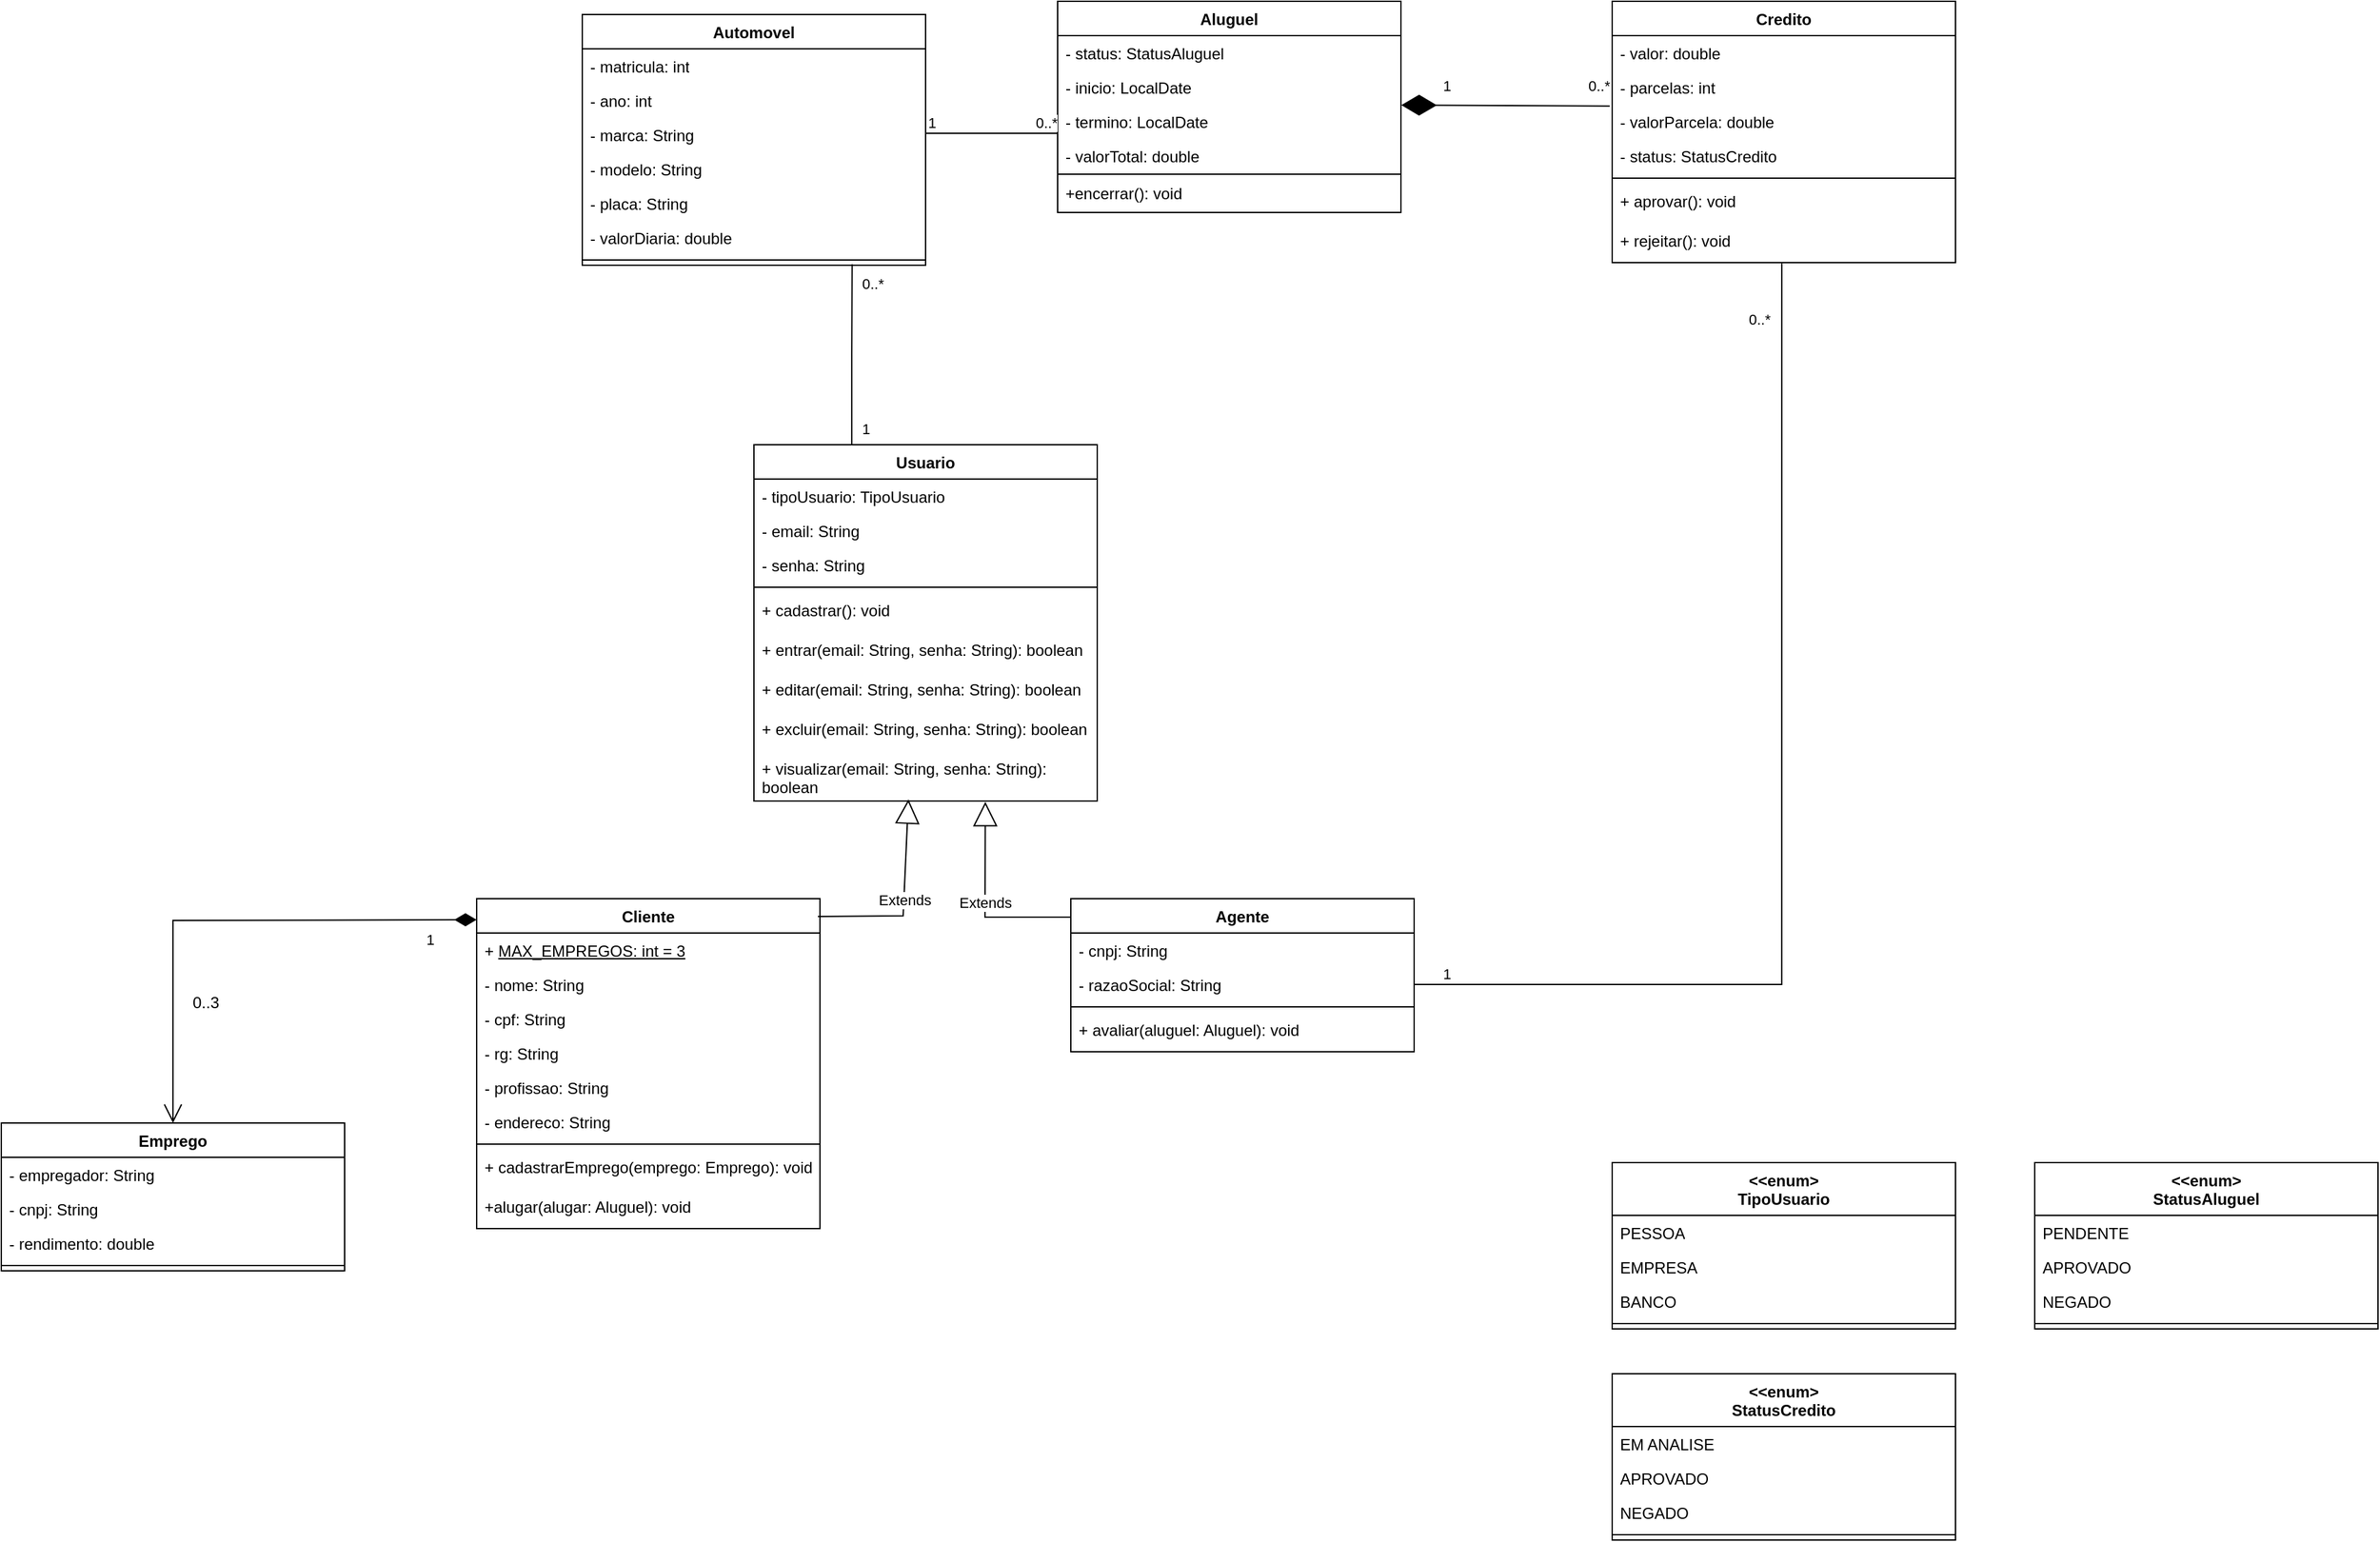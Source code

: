 <mxfile version="28.2.0">
  <diagram id="C5RBs43oDa-KdzZeNtuy" name="Page-1">
    <mxGraphModel dx="1985" dy="1245" grid="1" gridSize="10" guides="1" tooltips="1" connect="1" arrows="1" fold="1" page="0" pageScale="1" pageWidth="827" pageHeight="1169" math="0" shadow="0">
      <root>
        <mxCell id="WIyWlLk6GJQsqaUBKTNV-0" />
        <mxCell id="WIyWlLk6GJQsqaUBKTNV-1" parent="WIyWlLk6GJQsqaUBKTNV-0" />
        <mxCell id="J917TRUZJGlvlT8n1hcz-7" value="Cliente" style="swimlane;fontStyle=1;align=center;verticalAlign=top;childLayout=stackLayout;horizontal=1;startSize=26;horizontalStack=0;resizeParent=1;resizeParentMax=0;resizeLast=0;collapsible=1;marginBottom=0;whiteSpace=wrap;html=1;" parent="WIyWlLk6GJQsqaUBKTNV-1" vertex="1">
          <mxGeometry x="-20" y="560" width="260" height="250" as="geometry" />
        </mxCell>
        <mxCell id="J917TRUZJGlvlT8n1hcz-8" value="+&amp;nbsp;&lt;u&gt;MAX_EMPREGOS: int = 3&lt;/u&gt;&amp;nbsp;" style="text;strokeColor=none;fillColor=none;align=left;verticalAlign=top;spacingLeft=4;spacingRight=4;overflow=hidden;rotatable=0;points=[[0,0.5],[1,0.5]];portConstraint=eastwest;whiteSpace=wrap;html=1;" parent="J917TRUZJGlvlT8n1hcz-7" vertex="1">
          <mxGeometry y="26" width="260" height="26" as="geometry" />
        </mxCell>
        <mxCell id="J917TRUZJGlvlT8n1hcz-12" value="- nome: String" style="text;strokeColor=none;fillColor=none;align=left;verticalAlign=top;spacingLeft=4;spacingRight=4;overflow=hidden;rotatable=0;points=[[0,0.5],[1,0.5]];portConstraint=eastwest;whiteSpace=wrap;html=1;" parent="J917TRUZJGlvlT8n1hcz-7" vertex="1">
          <mxGeometry y="52" width="260" height="26" as="geometry" />
        </mxCell>
        <mxCell id="J917TRUZJGlvlT8n1hcz-15" value="- cpf: String&lt;div&gt;&lt;br&gt;&lt;/div&gt;" style="text;strokeColor=none;fillColor=none;align=left;verticalAlign=top;spacingLeft=4;spacingRight=4;overflow=hidden;rotatable=0;points=[[0,0.5],[1,0.5]];portConstraint=eastwest;whiteSpace=wrap;html=1;" parent="J917TRUZJGlvlT8n1hcz-7" vertex="1">
          <mxGeometry y="78" width="260" height="26" as="geometry" />
        </mxCell>
        <mxCell id="J917TRUZJGlvlT8n1hcz-14" value="- rg: String&lt;div&gt;&lt;br&gt;&lt;/div&gt;" style="text;strokeColor=none;fillColor=none;align=left;verticalAlign=top;spacingLeft=4;spacingRight=4;overflow=hidden;rotatable=0;points=[[0,0.5],[1,0.5]];portConstraint=eastwest;whiteSpace=wrap;html=1;" parent="J917TRUZJGlvlT8n1hcz-7" vertex="1">
          <mxGeometry y="104" width="260" height="26" as="geometry" />
        </mxCell>
        <mxCell id="J917TRUZJGlvlT8n1hcz-16" value="&lt;div&gt;- profissao: String&lt;/div&gt;" style="text;strokeColor=none;fillColor=none;align=left;verticalAlign=top;spacingLeft=4;spacingRight=4;overflow=hidden;rotatable=0;points=[[0,0.5],[1,0.5]];portConstraint=eastwest;whiteSpace=wrap;html=1;" parent="J917TRUZJGlvlT8n1hcz-7" vertex="1">
          <mxGeometry y="130" width="260" height="26" as="geometry" />
        </mxCell>
        <mxCell id="J917TRUZJGlvlT8n1hcz-17" value="&lt;div&gt;- endereco: String&lt;/div&gt;" style="text;strokeColor=none;fillColor=none;align=left;verticalAlign=top;spacingLeft=4;spacingRight=4;overflow=hidden;rotatable=0;points=[[0,0.5],[1,0.5]];portConstraint=eastwest;whiteSpace=wrap;html=1;" parent="J917TRUZJGlvlT8n1hcz-7" vertex="1">
          <mxGeometry y="156" width="260" height="26" as="geometry" />
        </mxCell>
        <mxCell id="J917TRUZJGlvlT8n1hcz-9" value="" style="line;strokeWidth=1;fillColor=none;align=left;verticalAlign=middle;spacingTop=-1;spacingLeft=3;spacingRight=3;rotatable=0;labelPosition=right;points=[];portConstraint=eastwest;strokeColor=inherit;" parent="J917TRUZJGlvlT8n1hcz-7" vertex="1">
          <mxGeometry y="182" width="260" height="8" as="geometry" />
        </mxCell>
        <mxCell id="J917TRUZJGlvlT8n1hcz-10" value="+ cadastrarEmprego(emprego: Emprego): void" style="text;strokeColor=none;fillColor=none;align=left;verticalAlign=top;spacingLeft=4;spacingRight=4;overflow=hidden;rotatable=0;points=[[0,0.5],[1,0.5]];portConstraint=eastwest;whiteSpace=wrap;html=1;" parent="J917TRUZJGlvlT8n1hcz-7" vertex="1">
          <mxGeometry y="190" width="260" height="30" as="geometry" />
        </mxCell>
        <mxCell id="J917TRUZJGlvlT8n1hcz-18" value="+alugar(alugar: Aluguel): void" style="text;strokeColor=none;fillColor=none;align=left;verticalAlign=top;spacingLeft=4;spacingRight=4;overflow=hidden;rotatable=0;points=[[0,0.5],[1,0.5]];portConstraint=eastwest;whiteSpace=wrap;html=1;" parent="J917TRUZJGlvlT8n1hcz-7" vertex="1">
          <mxGeometry y="220" width="260" height="30" as="geometry" />
        </mxCell>
        <mxCell id="J917TRUZJGlvlT8n1hcz-19" value="Agente" style="swimlane;fontStyle=1;align=center;verticalAlign=top;childLayout=stackLayout;horizontal=1;startSize=26;horizontalStack=0;resizeParent=1;resizeParentMax=0;resizeLast=0;collapsible=1;marginBottom=0;whiteSpace=wrap;html=1;" parent="WIyWlLk6GJQsqaUBKTNV-1" vertex="1">
          <mxGeometry x="430" y="560" width="260" height="116" as="geometry" />
        </mxCell>
        <mxCell id="J917TRUZJGlvlT8n1hcz-20" value="- cnpj: String" style="text;strokeColor=none;fillColor=none;align=left;verticalAlign=top;spacingLeft=4;spacingRight=4;overflow=hidden;rotatable=0;points=[[0,0.5],[1,0.5]];portConstraint=eastwest;whiteSpace=wrap;html=1;" parent="J917TRUZJGlvlT8n1hcz-19" vertex="1">
          <mxGeometry y="26" width="260" height="26" as="geometry" />
        </mxCell>
        <mxCell id="J917TRUZJGlvlT8n1hcz-21" value="- razaoSocial: String" style="text;strokeColor=none;fillColor=none;align=left;verticalAlign=top;spacingLeft=4;spacingRight=4;overflow=hidden;rotatable=0;points=[[0,0.5],[1,0.5]];portConstraint=eastwest;whiteSpace=wrap;html=1;" parent="J917TRUZJGlvlT8n1hcz-19" vertex="1">
          <mxGeometry y="52" width="260" height="26" as="geometry" />
        </mxCell>
        <mxCell id="J917TRUZJGlvlT8n1hcz-26" value="" style="line;strokeWidth=1;fillColor=none;align=left;verticalAlign=middle;spacingTop=-1;spacingLeft=3;spacingRight=3;rotatable=0;labelPosition=right;points=[];portConstraint=eastwest;strokeColor=inherit;" parent="J917TRUZJGlvlT8n1hcz-19" vertex="1">
          <mxGeometry y="78" width="260" height="8" as="geometry" />
        </mxCell>
        <mxCell id="J917TRUZJGlvlT8n1hcz-28" value="+ avaliar(aluguel: Aluguel): void" style="text;strokeColor=none;fillColor=none;align=left;verticalAlign=top;spacingLeft=4;spacingRight=4;overflow=hidden;rotatable=0;points=[[0,0.5],[1,0.5]];portConstraint=eastwest;whiteSpace=wrap;html=1;" parent="J917TRUZJGlvlT8n1hcz-19" vertex="1">
          <mxGeometry y="86" width="260" height="30" as="geometry" />
        </mxCell>
        <mxCell id="J917TRUZJGlvlT8n1hcz-29" value="Usuario" style="swimlane;fontStyle=1;align=center;verticalAlign=top;childLayout=stackLayout;horizontal=1;startSize=26;horizontalStack=0;resizeParent=1;resizeParentMax=0;resizeLast=0;collapsible=1;marginBottom=0;whiteSpace=wrap;html=1;" parent="WIyWlLk6GJQsqaUBKTNV-1" vertex="1">
          <mxGeometry x="190" y="216" width="260" height="270" as="geometry" />
        </mxCell>
        <mxCell id="J917TRUZJGlvlT8n1hcz-37" value="- tipoUsuario: TipoUsuario" style="text;strokeColor=none;fillColor=none;align=left;verticalAlign=top;spacingLeft=4;spacingRight=4;overflow=hidden;rotatable=0;points=[[0,0.5],[1,0.5]];portConstraint=eastwest;whiteSpace=wrap;html=1;" parent="J917TRUZJGlvlT8n1hcz-29" vertex="1">
          <mxGeometry y="26" width="260" height="26" as="geometry" />
        </mxCell>
        <mxCell id="J917TRUZJGlvlT8n1hcz-30" value="- email: String" style="text;strokeColor=none;fillColor=none;align=left;verticalAlign=top;spacingLeft=4;spacingRight=4;overflow=hidden;rotatable=0;points=[[0,0.5],[1,0.5]];portConstraint=eastwest;whiteSpace=wrap;html=1;" parent="J917TRUZJGlvlT8n1hcz-29" vertex="1">
          <mxGeometry y="52" width="260" height="26" as="geometry" />
        </mxCell>
        <mxCell id="J917TRUZJGlvlT8n1hcz-31" value="- senha: String" style="text;strokeColor=none;fillColor=none;align=left;verticalAlign=top;spacingLeft=4;spacingRight=4;overflow=hidden;rotatable=0;points=[[0,0.5],[1,0.5]];portConstraint=eastwest;whiteSpace=wrap;html=1;" parent="J917TRUZJGlvlT8n1hcz-29" vertex="1">
          <mxGeometry y="78" width="260" height="26" as="geometry" />
        </mxCell>
        <mxCell id="J917TRUZJGlvlT8n1hcz-32" value="" style="line;strokeWidth=1;fillColor=none;align=left;verticalAlign=middle;spacingTop=-1;spacingLeft=3;spacingRight=3;rotatable=0;labelPosition=right;points=[];portConstraint=eastwest;strokeColor=inherit;" parent="J917TRUZJGlvlT8n1hcz-29" vertex="1">
          <mxGeometry y="104" width="260" height="8" as="geometry" />
        </mxCell>
        <mxCell id="J917TRUZJGlvlT8n1hcz-33" value="+ cadastrar(): void" style="text;strokeColor=none;fillColor=none;align=left;verticalAlign=top;spacingLeft=4;spacingRight=4;overflow=hidden;rotatable=0;points=[[0,0.5],[1,0.5]];portConstraint=eastwest;whiteSpace=wrap;html=1;" parent="J917TRUZJGlvlT8n1hcz-29" vertex="1">
          <mxGeometry y="112" width="260" height="30" as="geometry" />
        </mxCell>
        <mxCell id="J917TRUZJGlvlT8n1hcz-34" value="+ entrar(email: String, senha: String): boolean" style="text;strokeColor=none;fillColor=none;align=left;verticalAlign=top;spacingLeft=4;spacingRight=4;overflow=hidden;rotatable=0;points=[[0,0.5],[1,0.5]];portConstraint=eastwest;whiteSpace=wrap;html=1;" parent="J917TRUZJGlvlT8n1hcz-29" vertex="1">
          <mxGeometry y="142" width="260" height="30" as="geometry" />
        </mxCell>
        <mxCell id="J917TRUZJGlvlT8n1hcz-35" value="+ editar(email: String, senha: String): boolean" style="text;strokeColor=none;fillColor=none;align=left;verticalAlign=top;spacingLeft=4;spacingRight=4;overflow=hidden;rotatable=0;points=[[0,0.5],[1,0.5]];portConstraint=eastwest;whiteSpace=wrap;html=1;" parent="J917TRUZJGlvlT8n1hcz-29" vertex="1">
          <mxGeometry y="172" width="260" height="30" as="geometry" />
        </mxCell>
        <mxCell id="J917TRUZJGlvlT8n1hcz-36" value="+ excluir(email: String, senha: String): boolean" style="text;strokeColor=none;fillColor=none;align=left;verticalAlign=top;spacingLeft=4;spacingRight=4;overflow=hidden;rotatable=0;points=[[0,0.5],[1,0.5]];portConstraint=eastwest;whiteSpace=wrap;html=1;" parent="J917TRUZJGlvlT8n1hcz-29" vertex="1">
          <mxGeometry y="202" width="260" height="30" as="geometry" />
        </mxCell>
        <mxCell id="_F4TrZhVTKhHIv8DCgee-0" value="+ visualizar(email: String, senha: String): boolean" style="text;strokeColor=none;fillColor=none;align=left;verticalAlign=top;spacingLeft=4;spacingRight=4;overflow=hidden;rotatable=0;points=[[0,0.5],[1,0.5]];portConstraint=eastwest;whiteSpace=wrap;html=1;" vertex="1" parent="J917TRUZJGlvlT8n1hcz-29">
          <mxGeometry y="232" width="260" height="38" as="geometry" />
        </mxCell>
        <mxCell id="J917TRUZJGlvlT8n1hcz-42" value="Extends" style="endArrow=block;endSize=16;endFill=0;html=1;rounded=0;exitX=0.994;exitY=0.054;exitDx=0;exitDy=0;exitPerimeter=0;entryX=0.45;entryY=0.967;entryDx=0;entryDy=0;entryPerimeter=0;" parent="WIyWlLk6GJQsqaUBKTNV-1" source="J917TRUZJGlvlT8n1hcz-7" target="_F4TrZhVTKhHIv8DCgee-0" edge="1">
          <mxGeometry width="160" relative="1" as="geometry">
            <mxPoint x="270" y="573" as="sourcePoint" />
            <mxPoint x="327" y="482" as="targetPoint" />
            <Array as="points">
              <mxPoint x="303" y="573" />
            </Array>
          </mxGeometry>
        </mxCell>
        <mxCell id="TyT2-t7BG9ULUlAxS6Ha-0" value="Emprego" style="swimlane;fontStyle=1;align=center;verticalAlign=top;childLayout=stackLayout;horizontal=1;startSize=26;horizontalStack=0;resizeParent=1;resizeParentMax=0;resizeLast=0;collapsible=1;marginBottom=0;whiteSpace=wrap;html=1;" parent="WIyWlLk6GJQsqaUBKTNV-1" vertex="1">
          <mxGeometry x="-380" y="730" width="260" height="112" as="geometry" />
        </mxCell>
        <mxCell id="TyT2-t7BG9ULUlAxS6Ha-2" value="- empregador: String" style="text;strokeColor=none;fillColor=none;align=left;verticalAlign=top;spacingLeft=4;spacingRight=4;overflow=hidden;rotatable=0;points=[[0,0.5],[1,0.5]];portConstraint=eastwest;whiteSpace=wrap;html=1;" parent="TyT2-t7BG9ULUlAxS6Ha-0" vertex="1">
          <mxGeometry y="26" width="260" height="26" as="geometry" />
        </mxCell>
        <mxCell id="TyT2-t7BG9ULUlAxS6Ha-3" value="&lt;div&gt;- cnpj: String&lt;/div&gt;" style="text;strokeColor=none;fillColor=none;align=left;verticalAlign=top;spacingLeft=4;spacingRight=4;overflow=hidden;rotatable=0;points=[[0,0.5],[1,0.5]];portConstraint=eastwest;whiteSpace=wrap;html=1;" parent="TyT2-t7BG9ULUlAxS6Ha-0" vertex="1">
          <mxGeometry y="52" width="260" height="26" as="geometry" />
        </mxCell>
        <mxCell id="TyT2-t7BG9ULUlAxS6Ha-69" value="&lt;div&gt;- rendimento: double&lt;/div&gt;" style="text;strokeColor=none;fillColor=none;align=left;verticalAlign=top;spacingLeft=4;spacingRight=4;overflow=hidden;rotatable=0;points=[[0,0.5],[1,0.5]];portConstraint=eastwest;whiteSpace=wrap;html=1;" parent="TyT2-t7BG9ULUlAxS6Ha-0" vertex="1">
          <mxGeometry y="78" width="260" height="26" as="geometry" />
        </mxCell>
        <mxCell id="TyT2-t7BG9ULUlAxS6Ha-7" value="" style="line;strokeWidth=1;fillColor=none;align=left;verticalAlign=middle;spacingTop=-1;spacingLeft=3;spacingRight=3;rotatable=0;labelPosition=right;points=[];portConstraint=eastwest;strokeColor=inherit;" parent="TyT2-t7BG9ULUlAxS6Ha-0" vertex="1">
          <mxGeometry y="104" width="260" height="8" as="geometry" />
        </mxCell>
        <mxCell id="TyT2-t7BG9ULUlAxS6Ha-10" value="1" style="endArrow=open;html=1;endSize=12;startArrow=diamondThin;startSize=14;startFill=1;edgeStyle=orthogonalEdgeStyle;align=left;verticalAlign=bottom;rounded=0;entryX=0.5;entryY=0;entryDx=0;entryDy=0;" parent="WIyWlLk6GJQsqaUBKTNV-1" target="TyT2-t7BG9ULUlAxS6Ha-0" edge="1">
          <mxGeometry x="-0.791" y="24" relative="1" as="geometry">
            <mxPoint x="-20" y="576" as="sourcePoint" />
            <mxPoint x="-160" y="610" as="targetPoint" />
            <mxPoint as="offset" />
          </mxGeometry>
        </mxCell>
        <mxCell id="TyT2-t7BG9ULUlAxS6Ha-13" value="0..3" style="text;html=1;align=center;verticalAlign=middle;whiteSpace=wrap;rounded=0;" parent="WIyWlLk6GJQsqaUBKTNV-1" vertex="1">
          <mxGeometry x="-240" y="627" width="30" height="23" as="geometry" />
        </mxCell>
        <mxCell id="TyT2-t7BG9ULUlAxS6Ha-14" value="Automovel" style="swimlane;fontStyle=1;align=center;verticalAlign=top;childLayout=stackLayout;horizontal=1;startSize=26;horizontalStack=0;resizeParent=1;resizeParentMax=0;resizeLast=0;collapsible=1;marginBottom=0;whiteSpace=wrap;html=1;" parent="WIyWlLk6GJQsqaUBKTNV-1" vertex="1">
          <mxGeometry x="60" y="-110" width="260" height="190" as="geometry" />
        </mxCell>
        <mxCell id="TyT2-t7BG9ULUlAxS6Ha-15" value="- matricula: int" style="text;strokeColor=none;fillColor=none;align=left;verticalAlign=top;spacingLeft=4;spacingRight=4;overflow=hidden;rotatable=0;points=[[0,0.5],[1,0.5]];portConstraint=eastwest;whiteSpace=wrap;html=1;" parent="TyT2-t7BG9ULUlAxS6Ha-14" vertex="1">
          <mxGeometry y="26" width="260" height="26" as="geometry" />
        </mxCell>
        <mxCell id="TyT2-t7BG9ULUlAxS6Ha-16" value="- ano: int" style="text;strokeColor=none;fillColor=none;align=left;verticalAlign=top;spacingLeft=4;spacingRight=4;overflow=hidden;rotatable=0;points=[[0,0.5],[1,0.5]];portConstraint=eastwest;whiteSpace=wrap;html=1;" parent="TyT2-t7BG9ULUlAxS6Ha-14" vertex="1">
          <mxGeometry y="52" width="260" height="26" as="geometry" />
        </mxCell>
        <mxCell id="TyT2-t7BG9ULUlAxS6Ha-17" value="- marca: String&lt;div&gt;&lt;br&gt;&lt;/div&gt;" style="text;strokeColor=none;fillColor=none;align=left;verticalAlign=top;spacingLeft=4;spacingRight=4;overflow=hidden;rotatable=0;points=[[0,0.5],[1,0.5]];portConstraint=eastwest;whiteSpace=wrap;html=1;" parent="TyT2-t7BG9ULUlAxS6Ha-14" vertex="1">
          <mxGeometry y="78" width="260" height="26" as="geometry" />
        </mxCell>
        <mxCell id="TyT2-t7BG9ULUlAxS6Ha-18" value="- modelo: String&lt;div&gt;&lt;br&gt;&lt;/div&gt;" style="text;strokeColor=none;fillColor=none;align=left;verticalAlign=top;spacingLeft=4;spacingRight=4;overflow=hidden;rotatable=0;points=[[0,0.5],[1,0.5]];portConstraint=eastwest;whiteSpace=wrap;html=1;" parent="TyT2-t7BG9ULUlAxS6Ha-14" vertex="1">
          <mxGeometry y="104" width="260" height="26" as="geometry" />
        </mxCell>
        <mxCell id="TyT2-t7BG9ULUlAxS6Ha-19" value="&lt;div&gt;- placa: String&lt;/div&gt;" style="text;strokeColor=none;fillColor=none;align=left;verticalAlign=top;spacingLeft=4;spacingRight=4;overflow=hidden;rotatable=0;points=[[0,0.5],[1,0.5]];portConstraint=eastwest;whiteSpace=wrap;html=1;" parent="TyT2-t7BG9ULUlAxS6Ha-14" vertex="1">
          <mxGeometry y="130" width="260" height="26" as="geometry" />
        </mxCell>
        <mxCell id="TyT2-t7BG9ULUlAxS6Ha-20" value="&lt;div&gt;- valorDiaria: double&lt;/div&gt;" style="text;strokeColor=none;fillColor=none;align=left;verticalAlign=top;spacingLeft=4;spacingRight=4;overflow=hidden;rotatable=0;points=[[0,0.5],[1,0.5]];portConstraint=eastwest;whiteSpace=wrap;html=1;" parent="TyT2-t7BG9ULUlAxS6Ha-14" vertex="1">
          <mxGeometry y="156" width="260" height="26" as="geometry" />
        </mxCell>
        <mxCell id="TyT2-t7BG9ULUlAxS6Ha-21" value="" style="line;strokeWidth=1;fillColor=none;align=left;verticalAlign=middle;spacingTop=-1;spacingLeft=3;spacingRight=3;rotatable=0;labelPosition=right;points=[];portConstraint=eastwest;strokeColor=inherit;" parent="TyT2-t7BG9ULUlAxS6Ha-14" vertex="1">
          <mxGeometry y="182" width="260" height="8" as="geometry" />
        </mxCell>
        <mxCell id="TyT2-t7BG9ULUlAxS6Ha-24" value="&amp;lt;&amp;lt;enum&amp;gt;&lt;div&gt;&lt;span style=&quot;background-color: transparent; color: light-dark(rgb(0, 0, 0), rgb(255, 255, 255));&quot;&gt;TipoUsuario&lt;/span&gt;&lt;/div&gt;" style="swimlane;fontStyle=1;align=center;verticalAlign=top;childLayout=stackLayout;horizontal=1;startSize=40;horizontalStack=0;resizeParent=1;resizeParentMax=0;resizeLast=0;collapsible=1;marginBottom=0;whiteSpace=wrap;html=1;" parent="WIyWlLk6GJQsqaUBKTNV-1" vertex="1">
          <mxGeometry x="840" y="760" width="260" height="126" as="geometry" />
        </mxCell>
        <mxCell id="TyT2-t7BG9ULUlAxS6Ha-25" value="PESSOA" style="text;strokeColor=none;fillColor=none;align=left;verticalAlign=top;spacingLeft=4;spacingRight=4;overflow=hidden;rotatable=0;points=[[0,0.5],[1,0.5]];portConstraint=eastwest;whiteSpace=wrap;html=1;" parent="TyT2-t7BG9ULUlAxS6Ha-24" vertex="1">
          <mxGeometry y="40" width="260" height="26" as="geometry" />
        </mxCell>
        <mxCell id="TyT2-t7BG9ULUlAxS6Ha-34" value="EMPRESA" style="text;strokeColor=none;fillColor=none;align=left;verticalAlign=top;spacingLeft=4;spacingRight=4;overflow=hidden;rotatable=0;points=[[0,0.5],[1,0.5]];portConstraint=eastwest;whiteSpace=wrap;html=1;" parent="TyT2-t7BG9ULUlAxS6Ha-24" vertex="1">
          <mxGeometry y="66" width="260" height="26" as="geometry" />
        </mxCell>
        <mxCell id="TyT2-t7BG9ULUlAxS6Ha-26" value="BANCO" style="text;strokeColor=none;fillColor=none;align=left;verticalAlign=top;spacingLeft=4;spacingRight=4;overflow=hidden;rotatable=0;points=[[0,0.5],[1,0.5]];portConstraint=eastwest;whiteSpace=wrap;html=1;" parent="TyT2-t7BG9ULUlAxS6Ha-24" vertex="1">
          <mxGeometry y="92" width="260" height="26" as="geometry" />
        </mxCell>
        <mxCell id="TyT2-t7BG9ULUlAxS6Ha-31" value="" style="line;strokeWidth=1;fillColor=none;align=left;verticalAlign=middle;spacingTop=-1;spacingLeft=3;spacingRight=3;rotatable=0;labelPosition=right;points=[];portConstraint=eastwest;strokeColor=inherit;" parent="TyT2-t7BG9ULUlAxS6Ha-24" vertex="1">
          <mxGeometry y="118" width="260" height="8" as="geometry" />
        </mxCell>
        <mxCell id="TyT2-t7BG9ULUlAxS6Ha-37" value="Aluguel" style="swimlane;fontStyle=1;align=center;verticalAlign=top;childLayout=stackLayout;horizontal=1;startSize=26;horizontalStack=0;resizeParent=1;resizeParentMax=0;resizeLast=0;collapsible=1;marginBottom=0;whiteSpace=wrap;html=1;" parent="WIyWlLk6GJQsqaUBKTNV-1" vertex="1">
          <mxGeometry x="420" y="-120" width="260" height="160" as="geometry" />
        </mxCell>
        <mxCell id="TyT2-t7BG9ULUlAxS6Ha-38" value="- status: StatusAluguel" style="text;strokeColor=none;fillColor=none;align=left;verticalAlign=top;spacingLeft=4;spacingRight=4;overflow=hidden;rotatable=0;points=[[0,0.5],[1,0.5]];portConstraint=eastwest;whiteSpace=wrap;html=1;" parent="TyT2-t7BG9ULUlAxS6Ha-37" vertex="1">
          <mxGeometry y="26" width="260" height="26" as="geometry" />
        </mxCell>
        <mxCell id="TyT2-t7BG9ULUlAxS6Ha-39" value="- inicio: LocalDate" style="text;strokeColor=none;fillColor=none;align=left;verticalAlign=top;spacingLeft=4;spacingRight=4;overflow=hidden;rotatable=0;points=[[0,0.5],[1,0.5]];portConstraint=eastwest;whiteSpace=wrap;html=1;" parent="TyT2-t7BG9ULUlAxS6Ha-37" vertex="1">
          <mxGeometry y="52" width="260" height="26" as="geometry" />
        </mxCell>
        <mxCell id="TyT2-t7BG9ULUlAxS6Ha-40" value="&lt;div&gt;- termino: LocalDate&lt;/div&gt;" style="text;strokeColor=none;fillColor=none;align=left;verticalAlign=top;spacingLeft=4;spacingRight=4;overflow=hidden;rotatable=0;points=[[0,0.5],[1,0.5]];portConstraint=eastwest;whiteSpace=wrap;html=1;" parent="TyT2-t7BG9ULUlAxS6Ha-37" vertex="1">
          <mxGeometry y="78" width="260" height="26" as="geometry" />
        </mxCell>
        <mxCell id="TyT2-t7BG9ULUlAxS6Ha-41" value="- valorTotal: double" style="text;strokeColor=none;fillColor=none;align=left;verticalAlign=top;spacingLeft=4;spacingRight=4;overflow=hidden;rotatable=0;points=[[0,0.5],[1,0.5]];portConstraint=eastwest;whiteSpace=wrap;html=1;" parent="TyT2-t7BG9ULUlAxS6Ha-37" vertex="1">
          <mxGeometry y="104" width="260" height="26" as="geometry" />
        </mxCell>
        <mxCell id="TyT2-t7BG9ULUlAxS6Ha-44" value="" style="line;strokeWidth=1;fillColor=none;align=left;verticalAlign=middle;spacingTop=-1;spacingLeft=3;spacingRight=3;rotatable=0;labelPosition=right;points=[];portConstraint=eastwest;strokeColor=inherit;" parent="TyT2-t7BG9ULUlAxS6Ha-37" vertex="1">
          <mxGeometry y="130" width="260" height="2" as="geometry" />
        </mxCell>
        <mxCell id="TyT2-t7BG9ULUlAxS6Ha-45" value="+encerrar(): void" style="text;strokeColor=none;fillColor=none;align=left;verticalAlign=top;spacingLeft=4;spacingRight=4;overflow=hidden;rotatable=0;points=[[0,0.5],[1,0.5]];portConstraint=eastwest;whiteSpace=wrap;html=1;" parent="TyT2-t7BG9ULUlAxS6Ha-37" vertex="1">
          <mxGeometry y="132" width="260" height="28" as="geometry" />
        </mxCell>
        <mxCell id="TyT2-t7BG9ULUlAxS6Ha-46" value="&amp;lt;&amp;lt;enum&amp;gt;&lt;div&gt;&lt;span style=&quot;background-color: transparent; color: light-dark(rgb(0, 0, 0), rgb(255, 255, 255));&quot;&gt;StatusAluguel&lt;/span&gt;&lt;/div&gt;" style="swimlane;fontStyle=1;align=center;verticalAlign=top;childLayout=stackLayout;horizontal=1;startSize=40;horizontalStack=0;resizeParent=1;resizeParentMax=0;resizeLast=0;collapsible=1;marginBottom=0;whiteSpace=wrap;html=1;" parent="WIyWlLk6GJQsqaUBKTNV-1" vertex="1">
          <mxGeometry x="1160" y="760" width="260" height="126" as="geometry" />
        </mxCell>
        <mxCell id="TyT2-t7BG9ULUlAxS6Ha-47" value="PENDENTE" style="text;strokeColor=none;fillColor=none;align=left;verticalAlign=top;spacingLeft=4;spacingRight=4;overflow=hidden;rotatable=0;points=[[0,0.5],[1,0.5]];portConstraint=eastwest;whiteSpace=wrap;html=1;" parent="TyT2-t7BG9ULUlAxS6Ha-46" vertex="1">
          <mxGeometry y="40" width="260" height="26" as="geometry" />
        </mxCell>
        <mxCell id="TyT2-t7BG9ULUlAxS6Ha-48" value="APROVADO" style="text;strokeColor=none;fillColor=none;align=left;verticalAlign=top;spacingLeft=4;spacingRight=4;overflow=hidden;rotatable=0;points=[[0,0.5],[1,0.5]];portConstraint=eastwest;whiteSpace=wrap;html=1;" parent="TyT2-t7BG9ULUlAxS6Ha-46" vertex="1">
          <mxGeometry y="66" width="260" height="26" as="geometry" />
        </mxCell>
        <mxCell id="TyT2-t7BG9ULUlAxS6Ha-49" value="NEGADO" style="text;strokeColor=none;fillColor=none;align=left;verticalAlign=top;spacingLeft=4;spacingRight=4;overflow=hidden;rotatable=0;points=[[0,0.5],[1,0.5]];portConstraint=eastwest;whiteSpace=wrap;html=1;" parent="TyT2-t7BG9ULUlAxS6Ha-46" vertex="1">
          <mxGeometry y="92" width="260" height="26" as="geometry" />
        </mxCell>
        <mxCell id="TyT2-t7BG9ULUlAxS6Ha-50" value="" style="line;strokeWidth=1;fillColor=none;align=left;verticalAlign=middle;spacingTop=-1;spacingLeft=3;spacingRight=3;rotatable=0;labelPosition=right;points=[];portConstraint=eastwest;strokeColor=inherit;" parent="TyT2-t7BG9ULUlAxS6Ha-46" vertex="1">
          <mxGeometry y="118" width="260" height="8" as="geometry" />
        </mxCell>
        <mxCell id="TyT2-t7BG9ULUlAxS6Ha-51" value="&amp;lt;&amp;lt;enum&amp;gt;&lt;div&gt;&lt;span style=&quot;background-color: transparent; color: light-dark(rgb(0, 0, 0), rgb(255, 255, 255));&quot;&gt;StatusCredito&lt;/span&gt;&lt;/div&gt;" style="swimlane;fontStyle=1;align=center;verticalAlign=top;childLayout=stackLayout;horizontal=1;startSize=40;horizontalStack=0;resizeParent=1;resizeParentMax=0;resizeLast=0;collapsible=1;marginBottom=0;whiteSpace=wrap;html=1;" parent="WIyWlLk6GJQsqaUBKTNV-1" vertex="1">
          <mxGeometry x="840" y="920" width="260" height="126" as="geometry" />
        </mxCell>
        <mxCell id="TyT2-t7BG9ULUlAxS6Ha-52" value="EM ANALISE" style="text;strokeColor=none;fillColor=none;align=left;verticalAlign=top;spacingLeft=4;spacingRight=4;overflow=hidden;rotatable=0;points=[[0,0.5],[1,0.5]];portConstraint=eastwest;whiteSpace=wrap;html=1;" parent="TyT2-t7BG9ULUlAxS6Ha-51" vertex="1">
          <mxGeometry y="40" width="260" height="26" as="geometry" />
        </mxCell>
        <mxCell id="TyT2-t7BG9ULUlAxS6Ha-53" value="APROVADO" style="text;strokeColor=none;fillColor=none;align=left;verticalAlign=top;spacingLeft=4;spacingRight=4;overflow=hidden;rotatable=0;points=[[0,0.5],[1,0.5]];portConstraint=eastwest;whiteSpace=wrap;html=1;" parent="TyT2-t7BG9ULUlAxS6Ha-51" vertex="1">
          <mxGeometry y="66" width="260" height="26" as="geometry" />
        </mxCell>
        <mxCell id="TyT2-t7BG9ULUlAxS6Ha-54" value="NEGADO" style="text;strokeColor=none;fillColor=none;align=left;verticalAlign=top;spacingLeft=4;spacingRight=4;overflow=hidden;rotatable=0;points=[[0,0.5],[1,0.5]];portConstraint=eastwest;whiteSpace=wrap;html=1;" parent="TyT2-t7BG9ULUlAxS6Ha-51" vertex="1">
          <mxGeometry y="92" width="260" height="26" as="geometry" />
        </mxCell>
        <mxCell id="TyT2-t7BG9ULUlAxS6Ha-55" value="" style="line;strokeWidth=1;fillColor=none;align=left;verticalAlign=middle;spacingTop=-1;spacingLeft=3;spacingRight=3;rotatable=0;labelPosition=right;points=[];portConstraint=eastwest;strokeColor=inherit;" parent="TyT2-t7BG9ULUlAxS6Ha-51" vertex="1">
          <mxGeometry y="118" width="260" height="8" as="geometry" />
        </mxCell>
        <mxCell id="TyT2-t7BG9ULUlAxS6Ha-56" value="Credito" style="swimlane;fontStyle=1;align=center;verticalAlign=top;childLayout=stackLayout;horizontal=1;startSize=26;horizontalStack=0;resizeParent=1;resizeParentMax=0;resizeLast=0;collapsible=1;marginBottom=0;whiteSpace=wrap;html=1;" parent="WIyWlLk6GJQsqaUBKTNV-1" vertex="1">
          <mxGeometry x="840" y="-120" width="260" height="198" as="geometry" />
        </mxCell>
        <mxCell id="TyT2-t7BG9ULUlAxS6Ha-57" value="- valor: double" style="text;strokeColor=none;fillColor=none;align=left;verticalAlign=top;spacingLeft=4;spacingRight=4;overflow=hidden;rotatable=0;points=[[0,0.5],[1,0.5]];portConstraint=eastwest;whiteSpace=wrap;html=1;" parent="TyT2-t7BG9ULUlAxS6Ha-56" vertex="1">
          <mxGeometry y="26" width="260" height="26" as="geometry" />
        </mxCell>
        <mxCell id="TyT2-t7BG9ULUlAxS6Ha-58" value="- parcelas: int" style="text;strokeColor=none;fillColor=none;align=left;verticalAlign=top;spacingLeft=4;spacingRight=4;overflow=hidden;rotatable=0;points=[[0,0.5],[1,0.5]];portConstraint=eastwest;whiteSpace=wrap;html=1;" parent="TyT2-t7BG9ULUlAxS6Ha-56" vertex="1">
          <mxGeometry y="52" width="260" height="26" as="geometry" />
        </mxCell>
        <mxCell id="TyT2-t7BG9ULUlAxS6Ha-59" value="- valorParcela: double" style="text;strokeColor=none;fillColor=none;align=left;verticalAlign=top;spacingLeft=4;spacingRight=4;overflow=hidden;rotatable=0;points=[[0,0.5],[1,0.5]];portConstraint=eastwest;whiteSpace=wrap;html=1;" parent="TyT2-t7BG9ULUlAxS6Ha-56" vertex="1">
          <mxGeometry y="78" width="260" height="26" as="geometry" />
        </mxCell>
        <mxCell id="TyT2-t7BG9ULUlAxS6Ha-65" value="- status: StatusCredito" style="text;strokeColor=none;fillColor=none;align=left;verticalAlign=top;spacingLeft=4;spacingRight=4;overflow=hidden;rotatable=0;points=[[0,0.5],[1,0.5]];portConstraint=eastwest;whiteSpace=wrap;html=1;" parent="TyT2-t7BG9ULUlAxS6Ha-56" vertex="1">
          <mxGeometry y="104" width="260" height="26" as="geometry" />
        </mxCell>
        <mxCell id="TyT2-t7BG9ULUlAxS6Ha-60" value="" style="line;strokeWidth=1;fillColor=none;align=left;verticalAlign=middle;spacingTop=-1;spacingLeft=3;spacingRight=3;rotatable=0;labelPosition=right;points=[];portConstraint=eastwest;strokeColor=inherit;" parent="TyT2-t7BG9ULUlAxS6Ha-56" vertex="1">
          <mxGeometry y="130" width="260" height="8" as="geometry" />
        </mxCell>
        <mxCell id="TyT2-t7BG9ULUlAxS6Ha-61" value="+ aprovar(): void" style="text;strokeColor=none;fillColor=none;align=left;verticalAlign=top;spacingLeft=4;spacingRight=4;overflow=hidden;rotatable=0;points=[[0,0.5],[1,0.5]];portConstraint=eastwest;whiteSpace=wrap;html=1;" parent="TyT2-t7BG9ULUlAxS6Ha-56" vertex="1">
          <mxGeometry y="138" width="260" height="30" as="geometry" />
        </mxCell>
        <mxCell id="TyT2-t7BG9ULUlAxS6Ha-62" value="+ rejeitar(): void" style="text;strokeColor=none;fillColor=none;align=left;verticalAlign=top;spacingLeft=4;spacingRight=4;overflow=hidden;rotatable=0;points=[[0,0.5],[1,0.5]];portConstraint=eastwest;whiteSpace=wrap;html=1;" parent="TyT2-t7BG9ULUlAxS6Ha-56" vertex="1">
          <mxGeometry y="168" width="260" height="30" as="geometry" />
        </mxCell>
        <mxCell id="TyT2-t7BG9ULUlAxS6Ha-66" value="" style="endArrow=none;html=1;edgeStyle=orthogonalEdgeStyle;rounded=0;exitX=1;exitY=0.5;exitDx=0;exitDy=0;entryX=0.494;entryY=1.02;entryDx=0;entryDy=0;entryPerimeter=0;" parent="WIyWlLk6GJQsqaUBKTNV-1" source="J917TRUZJGlvlT8n1hcz-21" target="TyT2-t7BG9ULUlAxS6Ha-62" edge="1">
          <mxGeometry relative="1" as="geometry">
            <mxPoint x="720" y="594.404" as="sourcePoint" />
            <mxPoint x="881.44" y="500.01" as="targetPoint" />
          </mxGeometry>
        </mxCell>
        <mxCell id="TyT2-t7BG9ULUlAxS6Ha-67" value="1" style="edgeLabel;resizable=0;html=1;align=left;verticalAlign=bottom;" parent="TyT2-t7BG9ULUlAxS6Ha-66" connectable="0" vertex="1">
          <mxGeometry x="-1" relative="1" as="geometry">
            <mxPoint x="20" as="offset" />
          </mxGeometry>
        </mxCell>
        <mxCell id="TyT2-t7BG9ULUlAxS6Ha-68" value="0..*" style="edgeLabel;resizable=0;html=1;align=right;verticalAlign=bottom;" parent="TyT2-t7BG9ULUlAxS6Ha-66" connectable="0" vertex="1">
          <mxGeometry x="1" relative="1" as="geometry">
            <mxPoint x="-8" y="51" as="offset" />
          </mxGeometry>
        </mxCell>
        <mxCell id="_F4TrZhVTKhHIv8DCgee-1" value="" style="endArrow=diamondThin;endFill=1;endSize=24;html=1;rounded=0;entryX=1.001;entryY=0.025;entryDx=0;entryDy=0;entryPerimeter=0;exitX=-0.007;exitY=0.053;exitDx=0;exitDy=0;exitPerimeter=0;" edge="1" parent="WIyWlLk6GJQsqaUBKTNV-1" source="TyT2-t7BG9ULUlAxS6Ha-59" target="TyT2-t7BG9ULUlAxS6Ha-40">
          <mxGeometry width="160" relative="1" as="geometry">
            <mxPoint x="839" y="-34" as="sourcePoint" />
            <mxPoint x="702.31" y="-69.36" as="targetPoint" />
          </mxGeometry>
        </mxCell>
        <mxCell id="_F4TrZhVTKhHIv8DCgee-3" value="Extends" style="endArrow=block;endSize=16;endFill=0;html=1;rounded=0;exitX=0;exitY=0.121;exitDx=0;exitDy=0;exitPerimeter=0;entryX=0.674;entryY=1.017;entryDx=0;entryDy=0;entryPerimeter=0;" edge="1" parent="WIyWlLk6GJQsqaUBKTNV-1" source="J917TRUZJGlvlT8n1hcz-19" target="_F4TrZhVTKhHIv8DCgee-0">
          <mxGeometry width="160" relative="1" as="geometry">
            <mxPoint x="300" y="575" as="sourcePoint" />
            <mxPoint x="370" y="490" as="targetPoint" />
            <Array as="points">
              <mxPoint x="365" y="574" />
            </Array>
          </mxGeometry>
        </mxCell>
        <mxCell id="_F4TrZhVTKhHIv8DCgee-4" value="" style="endArrow=none;html=1;edgeStyle=orthogonalEdgeStyle;rounded=0;" edge="1" parent="WIyWlLk6GJQsqaUBKTNV-1">
          <mxGeometry relative="1" as="geometry">
            <mxPoint x="320" y="-20" as="sourcePoint" />
            <mxPoint x="420" y="-20" as="targetPoint" />
          </mxGeometry>
        </mxCell>
        <mxCell id="_F4TrZhVTKhHIv8DCgee-5" value="1" style="edgeLabel;resizable=0;html=1;align=left;verticalAlign=bottom;" connectable="0" vertex="1" parent="_F4TrZhVTKhHIv8DCgee-4">
          <mxGeometry x="-1" relative="1" as="geometry" />
        </mxCell>
        <mxCell id="_F4TrZhVTKhHIv8DCgee-6" value="0..*" style="edgeLabel;resizable=0;html=1;align=right;verticalAlign=bottom;" connectable="0" vertex="1" parent="_F4TrZhVTKhHIv8DCgee-4">
          <mxGeometry x="1" relative="1" as="geometry">
            <mxPoint as="offset" />
          </mxGeometry>
        </mxCell>
        <mxCell id="_F4TrZhVTKhHIv8DCgee-7" value="" style="endArrow=none;html=1;edgeStyle=orthogonalEdgeStyle;rounded=0;entryX=0.786;entryY=0.903;entryDx=0;entryDy=0;entryPerimeter=0;exitX=0.285;exitY=-0.001;exitDx=0;exitDy=0;exitPerimeter=0;" edge="1" parent="WIyWlLk6GJQsqaUBKTNV-1" source="J917TRUZJGlvlT8n1hcz-29" target="TyT2-t7BG9ULUlAxS6Ha-21">
          <mxGeometry relative="1" as="geometry">
            <mxPoint x="264" y="210" as="sourcePoint" />
            <mxPoint x="270" y="80" as="targetPoint" />
          </mxGeometry>
        </mxCell>
        <mxCell id="_F4TrZhVTKhHIv8DCgee-11" value="&lt;span style=&quot;font-size: 11px; text-wrap-mode: nowrap; background-color: rgb(255, 255, 255);&quot;&gt;1&lt;/span&gt;" style="text;whiteSpace=wrap;html=1;" vertex="1" parent="WIyWlLk6GJQsqaUBKTNV-1">
          <mxGeometry x="270" y="190" width="40" height="20" as="geometry" />
        </mxCell>
        <mxCell id="_F4TrZhVTKhHIv8DCgee-12" value="&lt;span style=&quot;font-size: 11px; text-wrap-mode: nowrap; background-color: rgb(255, 255, 255);&quot;&gt;0..*&lt;/span&gt;" style="text;whiteSpace=wrap;html=1;" vertex="1" parent="WIyWlLk6GJQsqaUBKTNV-1">
          <mxGeometry x="270" y="80" width="40" height="20" as="geometry" />
        </mxCell>
        <mxCell id="_F4TrZhVTKhHIv8DCgee-15" value="&lt;div style=&quot;text-align: right;&quot;&gt;&lt;span style=&quot;font-size: 11px; text-wrap-mode: nowrap; background-color: rgb(255, 255, 255);&quot;&gt;1&lt;/span&gt;&lt;/div&gt;" style="text;whiteSpace=wrap;html=1;" vertex="1" parent="WIyWlLk6GJQsqaUBKTNV-1">
          <mxGeometry x="710" y="-70" width="10" height="20" as="geometry" />
        </mxCell>
        <mxCell id="_F4TrZhVTKhHIv8DCgee-16" value="&lt;span style=&quot;color: rgb(0, 0, 0); font-family: Helvetica; font-size: 11px; font-style: normal; font-variant-ligatures: normal; font-variant-caps: normal; font-weight: 400; letter-spacing: normal; orphans: 2; text-align: right; text-indent: 0px; text-transform: none; widows: 2; word-spacing: 0px; -webkit-text-stroke-width: 0px; white-space: nowrap; background-color: rgb(255, 255, 255); text-decoration-thickness: initial; text-decoration-style: initial; text-decoration-color: initial; display: inline !important; float: none;&quot;&gt;0..*&lt;/span&gt;" style="text;whiteSpace=wrap;html=1;" vertex="1" parent="WIyWlLk6GJQsqaUBKTNV-1">
          <mxGeometry x="820" y="-70" width="20" height="20" as="geometry" />
        </mxCell>
      </root>
    </mxGraphModel>
  </diagram>
</mxfile>
